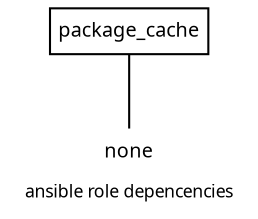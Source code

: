 graph {

  node [margin="0.05,0.09" height=0 width=0 shape=box fontname="Sans serif" fontsize="9.5"];

  fontsize="8.5";
  fontname="Sans serif";

  label="ansible role depencencies";

  layout=dot;
  splines=compound;
  concentrate=true;
  center=treu;
  dpi=300;

  {
    "package_cache"
    "none" [shape=plaintext] 
  }
  "package_cache" -- "none"
}
